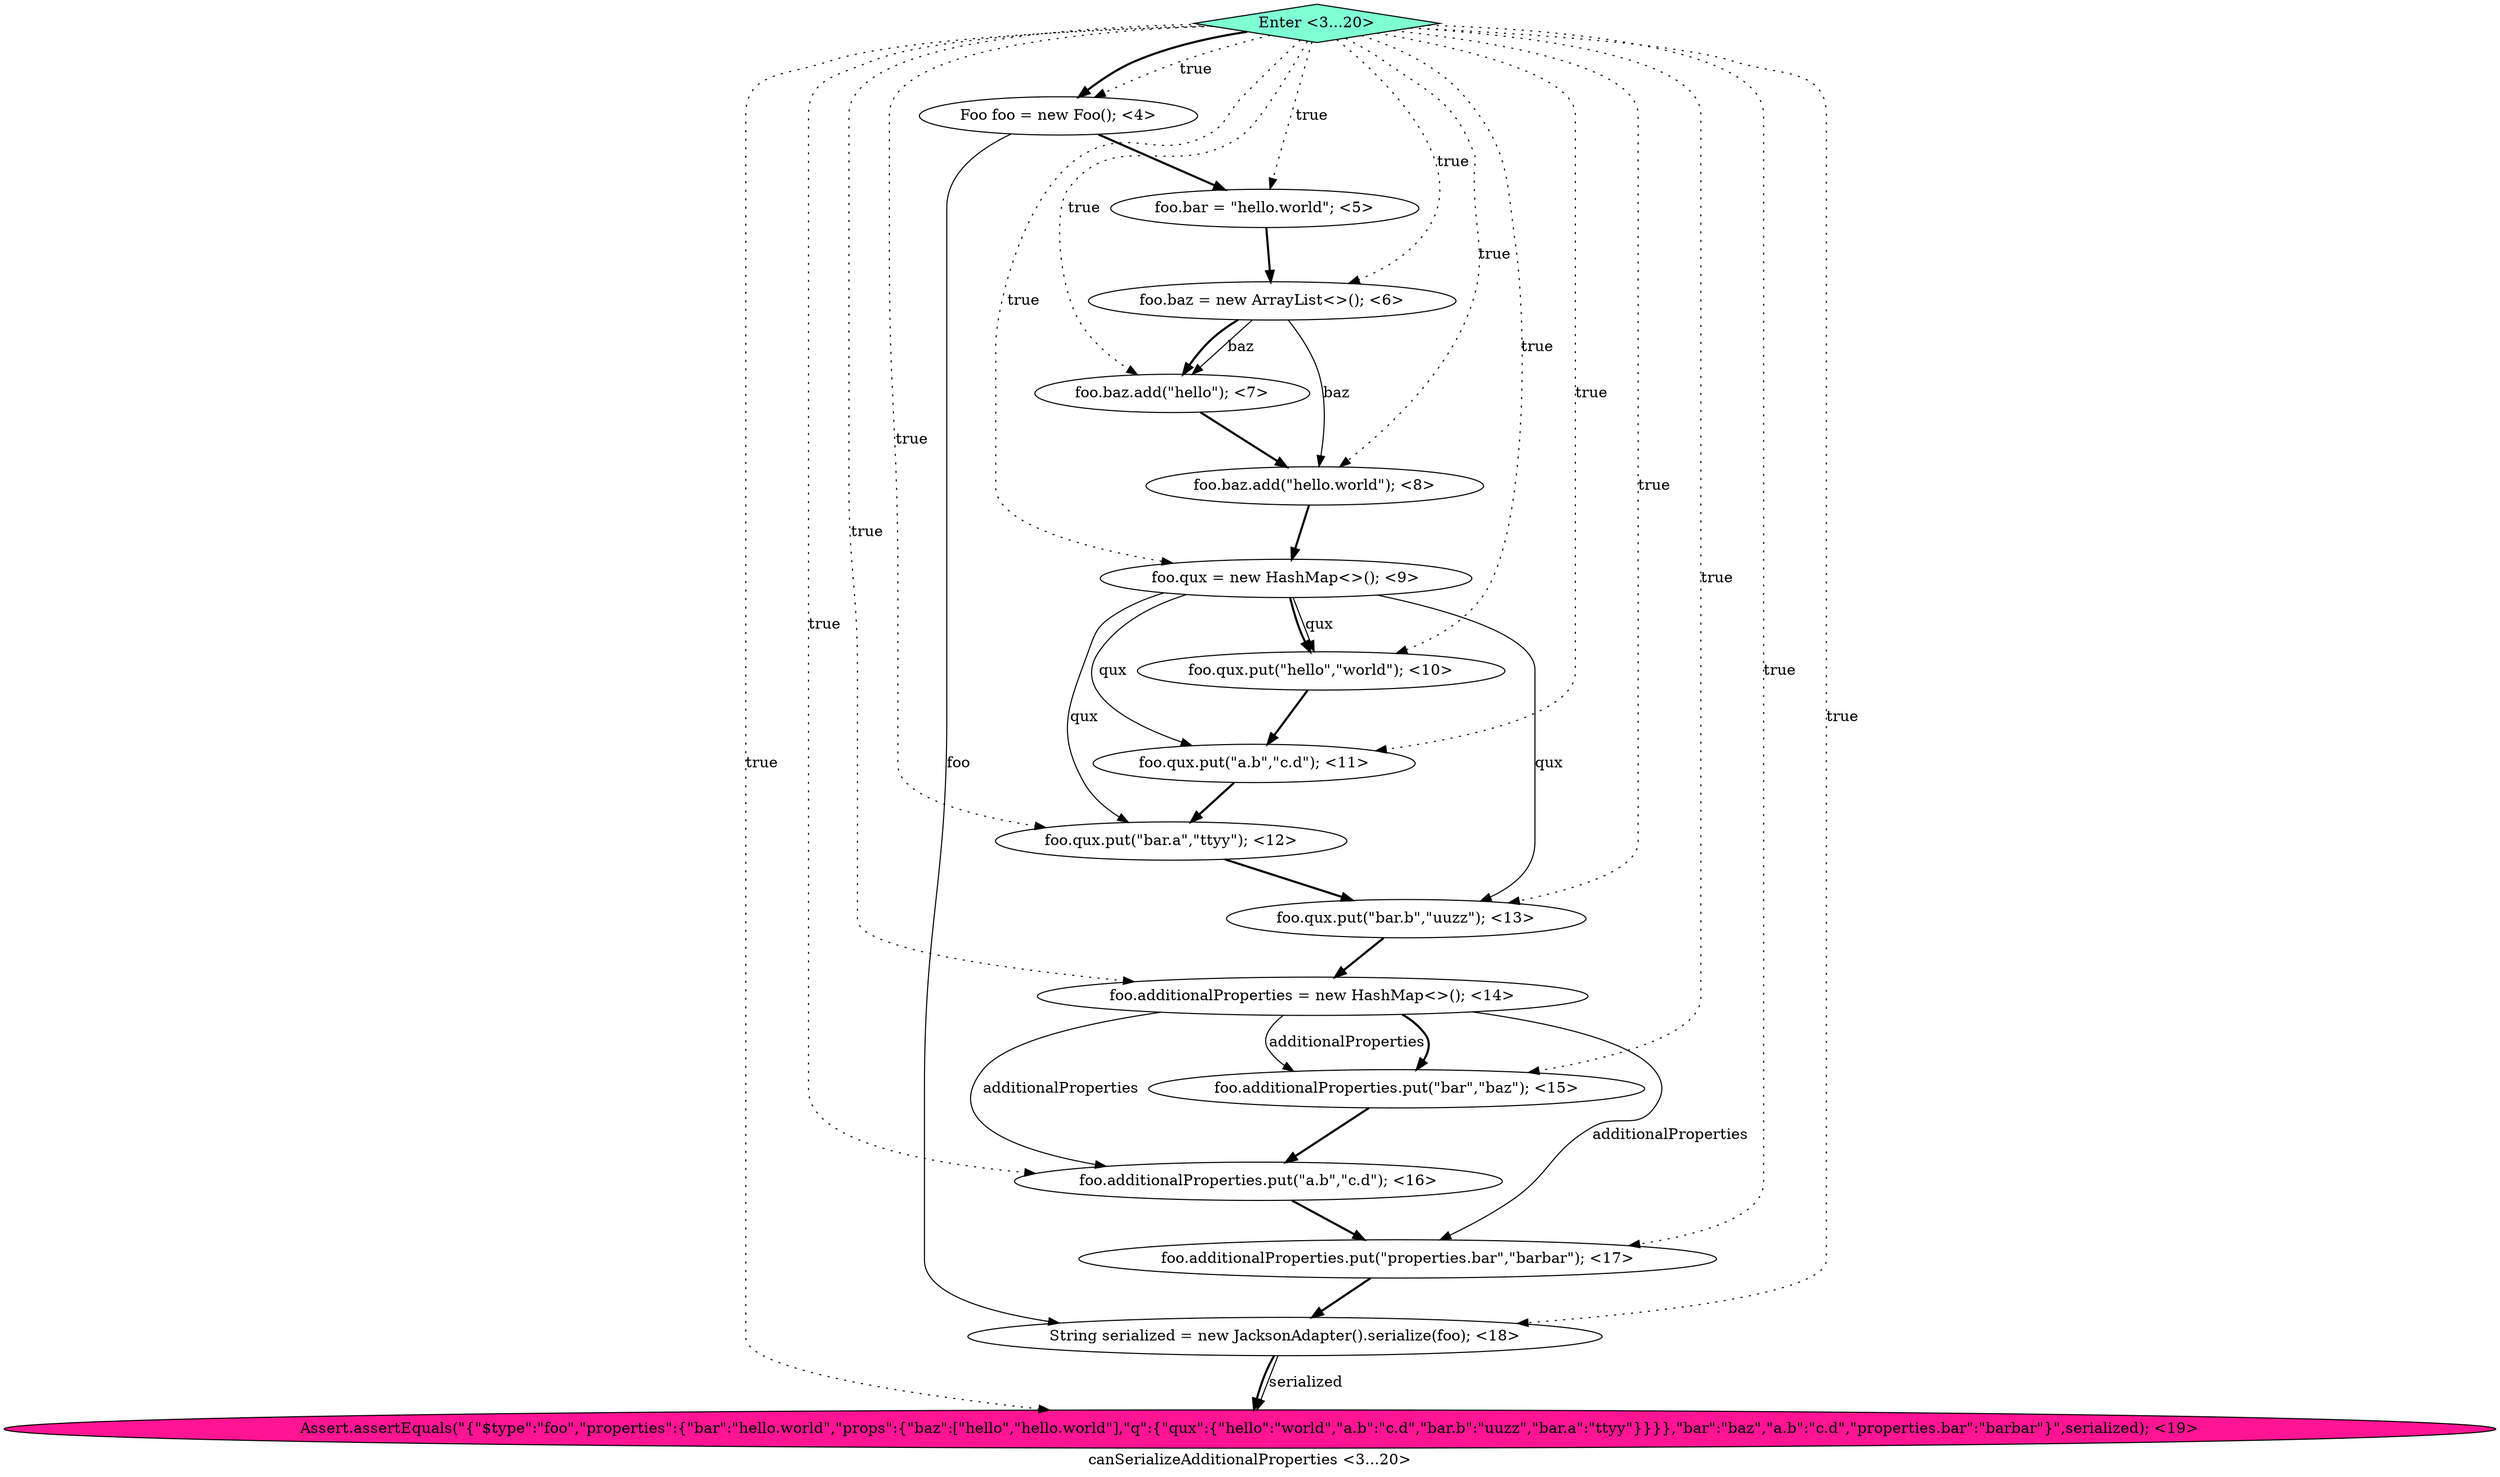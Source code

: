digraph PDG {
label = "canSerializeAdditionalProperties <3...20>";
0.14 [style = filled, label = "String serialized = new JacksonAdapter().serialize(foo); <18>", fillcolor = white, shape = ellipse];
0.16 [style = filled, label = "Enter <3...20>", fillcolor = aquamarine, shape = diamond];
0.8 [style = filled, label = "foo.qux.put(\"bar.a\",\"ttyy\"); <12>", fillcolor = white, shape = ellipse];
0.15 [style = filled, label = "Assert.assertEquals(\"{\"$type\":\"foo\",\"properties\":{\"bar\":\"hello.world\",\"props\":{\"baz\":[\"hello\",\"hello.world\"],\"q\":{\"qux\":{\"hello\":\"world\",\"a.b\":\"c.d\",\"bar.b\":\"uuzz\",\"bar.a\":\"ttyy\"}}}},\"bar\":\"baz\",\"a.b\":\"c.d\",\"properties.bar\":\"barbar\"}\",serialized); <19>", fillcolor = deeppink, shape = ellipse];
0.5 [style = filled, label = "foo.qux = new HashMap<>(); <9>", fillcolor = white, shape = ellipse];
0.11 [style = filled, label = "foo.additionalProperties.put(\"bar\",\"baz\"); <15>", fillcolor = white, shape = ellipse];
0.13 [style = filled, label = "foo.additionalProperties.put(\"properties.bar\",\"barbar\"); <17>", fillcolor = white, shape = ellipse];
0.3 [style = filled, label = "foo.baz.add(\"hello\"); <7>", fillcolor = white, shape = ellipse];
0.0 [style = filled, label = "Foo foo = new Foo(); <4>", fillcolor = white, shape = ellipse];
0.10 [style = filled, label = "foo.additionalProperties = new HashMap<>(); <14>", fillcolor = white, shape = ellipse];
0.6 [style = filled, label = "foo.qux.put(\"hello\",\"world\"); <10>", fillcolor = white, shape = ellipse];
0.9 [style = filled, label = "foo.qux.put(\"bar.b\",\"uuzz\"); <13>", fillcolor = white, shape = ellipse];
0.12 [style = filled, label = "foo.additionalProperties.put(\"a.b\",\"c.d\"); <16>", fillcolor = white, shape = ellipse];
0.2 [style = filled, label = "foo.baz = new ArrayList<>(); <6>", fillcolor = white, shape = ellipse];
0.7 [style = filled, label = "foo.qux.put(\"a.b\",\"c.d\"); <11>", fillcolor = white, shape = ellipse];
0.1 [style = filled, label = "foo.bar = \"hello.world\"; <5>", fillcolor = white, shape = ellipse];
0.4 [style = filled, label = "foo.baz.add(\"hello.world\"); <8>", fillcolor = white, shape = ellipse];
0.0 -> 0.1 [style = bold, label=""];
0.0 -> 0.14 [style = solid, label="foo"];
0.1 -> 0.2 [style = bold, label=""];
0.2 -> 0.3 [style = solid, label="baz"];
0.2 -> 0.3 [style = bold, label=""];
0.2 -> 0.4 [style = solid, label="baz"];
0.3 -> 0.4 [style = bold, label=""];
0.4 -> 0.5 [style = bold, label=""];
0.5 -> 0.6 [style = solid, label="qux"];
0.5 -> 0.6 [style = bold, label=""];
0.5 -> 0.7 [style = solid, label="qux"];
0.5 -> 0.8 [style = solid, label="qux"];
0.5 -> 0.9 [style = solid, label="qux"];
0.6 -> 0.7 [style = bold, label=""];
0.7 -> 0.8 [style = bold, label=""];
0.8 -> 0.9 [style = bold, label=""];
0.9 -> 0.10 [style = bold, label=""];
0.10 -> 0.11 [style = solid, label="additionalProperties"];
0.10 -> 0.11 [style = bold, label=""];
0.10 -> 0.12 [style = solid, label="additionalProperties"];
0.10 -> 0.13 [style = solid, label="additionalProperties"];
0.11 -> 0.12 [style = bold, label=""];
0.12 -> 0.13 [style = bold, label=""];
0.13 -> 0.14 [style = bold, label=""];
0.14 -> 0.15 [style = solid, label="serialized"];
0.14 -> 0.15 [style = bold, label=""];
0.16 -> 0.0 [style = dotted, label="true"];
0.16 -> 0.0 [style = bold, label=""];
0.16 -> 0.1 [style = dotted, label="true"];
0.16 -> 0.2 [style = dotted, label="true"];
0.16 -> 0.3 [style = dotted, label="true"];
0.16 -> 0.4 [style = dotted, label="true"];
0.16 -> 0.5 [style = dotted, label="true"];
0.16 -> 0.6 [style = dotted, label="true"];
0.16 -> 0.7 [style = dotted, label="true"];
0.16 -> 0.8 [style = dotted, label="true"];
0.16 -> 0.9 [style = dotted, label="true"];
0.16 -> 0.10 [style = dotted, label="true"];
0.16 -> 0.11 [style = dotted, label="true"];
0.16 -> 0.12 [style = dotted, label="true"];
0.16 -> 0.13 [style = dotted, label="true"];
0.16 -> 0.14 [style = dotted, label="true"];
0.16 -> 0.15 [style = dotted, label="true"];
}
